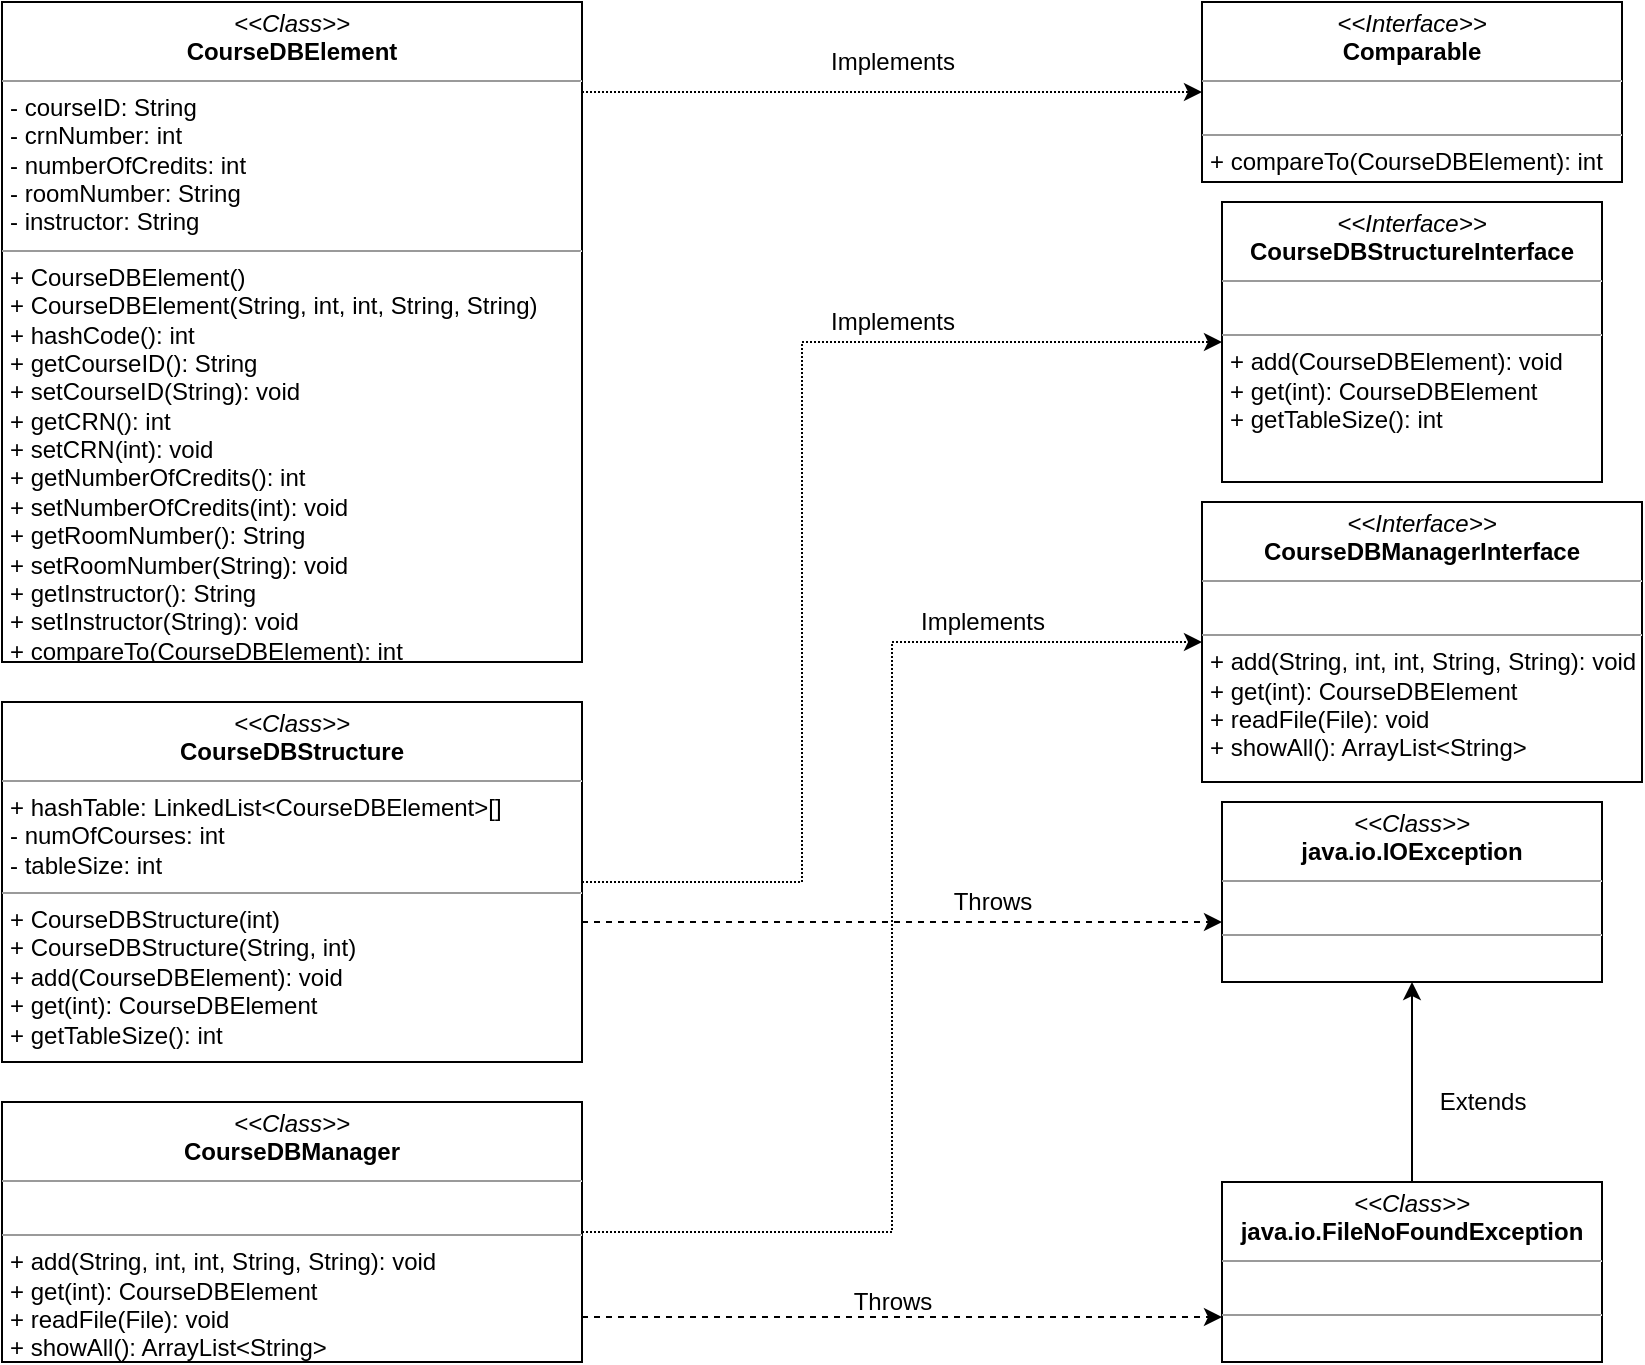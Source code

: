 <mxfile version="13.7.9" type="device"><diagram id="YK963vBf1r-lSmqeVxbc" name="Page-1"><mxGraphModel dx="1106" dy="852" grid="1" gridSize="10" guides="1" tooltips="1" connect="1" arrows="1" fold="1" page="1" pageScale="1" pageWidth="850" pageHeight="1100" math="0" shadow="0"><root><mxCell id="0"/><mxCell id="1" parent="0"/><mxCell id="lpnWQ9mm0Qk_xsDN7kwK-1" value="&lt;p style=&quot;margin: 0px ; margin-top: 4px ; text-align: center&quot;&gt;&lt;i&gt;&amp;lt;&amp;lt;Interface&amp;gt;&amp;gt;&lt;/i&gt;&lt;br&gt;&lt;b&gt;Comparable&lt;/b&gt;&lt;/p&gt;&lt;hr size=&quot;1&quot;&gt;&lt;p style=&quot;margin: 0px ; margin-left: 4px&quot;&gt;&lt;br&gt;&lt;/p&gt;&lt;hr size=&quot;1&quot;&gt;&lt;p style=&quot;margin: 0px ; margin-left: 4px&quot;&gt;+ compareTo(CourseDBElement): int&lt;/p&gt;" style="verticalAlign=top;align=left;overflow=fill;fontSize=12;fontFamily=Helvetica;html=1;" vertex="1" parent="1"><mxGeometry x="620" y="10" width="210" height="90" as="geometry"/></mxCell><mxCell id="lpnWQ9mm0Qk_xsDN7kwK-11" style="edgeStyle=orthogonalEdgeStyle;rounded=0;orthogonalLoop=1;jettySize=auto;html=1;entryX=0;entryY=0.5;entryDx=0;entryDy=0;dashed=1;dashPattern=1 1;" edge="1" parent="1" source="lpnWQ9mm0Qk_xsDN7kwK-2" target="lpnWQ9mm0Qk_xsDN7kwK-1"><mxGeometry relative="1" as="geometry"><Array as="points"><mxPoint x="390" y="55"/><mxPoint x="390" y="55"/></Array></mxGeometry></mxCell><mxCell id="lpnWQ9mm0Qk_xsDN7kwK-2" value="&lt;p style=&quot;margin: 0px ; margin-top: 4px ; text-align: center&quot;&gt;&lt;i&gt;&amp;lt;&amp;lt;Class&amp;gt;&amp;gt;&lt;/i&gt;&lt;br&gt;&lt;b&gt;CourseDBElement&lt;/b&gt;&lt;/p&gt;&lt;hr size=&quot;1&quot;&gt;&lt;p style=&quot;margin: 0px ; margin-left: 4px&quot;&gt;- courseID: String&lt;/p&gt;&lt;p style=&quot;margin: 0px ; margin-left: 4px&quot;&gt;- crnNumber: int&lt;/p&gt;&lt;p style=&quot;margin: 0px ; margin-left: 4px&quot;&gt;- numberOfCredits: int&lt;/p&gt;&lt;p style=&quot;margin: 0px ; margin-left: 4px&quot;&gt;- roomNumber: String&lt;/p&gt;&lt;p style=&quot;margin: 0px ; margin-left: 4px&quot;&gt;- instructor: String&lt;/p&gt;&lt;hr size=&quot;1&quot;&gt;&lt;p style=&quot;margin: 0px ; margin-left: 4px&quot;&gt;+ CourseDBElement()&amp;nbsp;&lt;/p&gt;&lt;p style=&quot;margin: 0px ; margin-left: 4px&quot;&gt;+ CourseDBElement(String, int, int, String, String)&lt;/p&gt;&lt;p style=&quot;margin: 0px ; margin-left: 4px&quot;&gt;+ hashCode(): int&lt;/p&gt;&lt;p style=&quot;margin: 0px ; margin-left: 4px&quot;&gt;+ getCourseID(): String&lt;/p&gt;&lt;p style=&quot;margin: 0px ; margin-left: 4px&quot;&gt;+ setCourseID(String): void&lt;/p&gt;&lt;p style=&quot;margin: 0px ; margin-left: 4px&quot;&gt;+ getCRN(): int&lt;/p&gt;&lt;p style=&quot;margin: 0px ; margin-left: 4px&quot;&gt;+ setCRN(int): void&lt;/p&gt;&lt;p style=&quot;margin: 0px ; margin-left: 4px&quot;&gt;+ getNumberOfCredits(): int&lt;/p&gt;&lt;p style=&quot;margin: 0px ; margin-left: 4px&quot;&gt;+ setNumberOfCredits(int): void&lt;/p&gt;&lt;p style=&quot;margin: 0px ; margin-left: 4px&quot;&gt;+ getRoomNumber(): String&lt;/p&gt;&lt;p style=&quot;margin: 0px ; margin-left: 4px&quot;&gt;+ setRoomNumber(String): void&lt;/p&gt;&lt;p style=&quot;margin: 0px ; margin-left: 4px&quot;&gt;+ getInstructor(): String&lt;/p&gt;&lt;p style=&quot;margin: 0px ; margin-left: 4px&quot;&gt;+ setInstructor(String): void&lt;/p&gt;&lt;p style=&quot;margin: 0px ; margin-left: 4px&quot;&gt;+ compareTo(CourseDBElement): int&lt;/p&gt;" style="verticalAlign=top;align=left;overflow=fill;fontSize=12;fontFamily=Helvetica;html=1;" vertex="1" parent="1"><mxGeometry x="20" y="10" width="290" height="330" as="geometry"/></mxCell><mxCell id="lpnWQ9mm0Qk_xsDN7kwK-13" style="edgeStyle=orthogonalEdgeStyle;rounded=0;orthogonalLoop=1;jettySize=auto;html=1;entryX=0;entryY=0.5;entryDx=0;entryDy=0;dashed=1;dashPattern=1 1;" edge="1" parent="1" source="lpnWQ9mm0Qk_xsDN7kwK-3" target="lpnWQ9mm0Qk_xsDN7kwK-7"><mxGeometry relative="1" as="geometry"><Array as="points"><mxPoint x="420" y="450"/><mxPoint x="420" y="180"/></Array></mxGeometry></mxCell><mxCell id="lpnWQ9mm0Qk_xsDN7kwK-24" style="edgeStyle=orthogonalEdgeStyle;rounded=0;orthogonalLoop=1;jettySize=auto;html=1;entryX=0;entryY=0.667;entryDx=0;entryDy=0;entryPerimeter=0;dashed=1;" edge="1" parent="1" source="lpnWQ9mm0Qk_xsDN7kwK-3" target="lpnWQ9mm0Qk_xsDN7kwK-6"><mxGeometry relative="1" as="geometry"><Array as="points"><mxPoint x="460" y="470"/><mxPoint x="460" y="470"/></Array></mxGeometry></mxCell><mxCell id="lpnWQ9mm0Qk_xsDN7kwK-3" value="&lt;p style=&quot;margin: 0px ; margin-top: 4px ; text-align: center&quot;&gt;&lt;i&gt;&amp;lt;&amp;lt;Class&amp;gt;&amp;gt;&lt;/i&gt;&lt;br&gt;&lt;b&gt;CourseDBStructure&lt;/b&gt;&lt;/p&gt;&lt;hr size=&quot;1&quot;&gt;&lt;p style=&quot;margin: 0px ; margin-left: 4px&quot;&gt;+ hashTable: LinkedList&amp;lt;CourseDBElement&amp;gt;[]&lt;br&gt;&lt;/p&gt;&lt;p style=&quot;margin: 0px ; margin-left: 4px&quot;&gt;- numOfCourses: int&lt;/p&gt;&lt;p style=&quot;margin: 0px ; margin-left: 4px&quot;&gt;- tableSize: int&lt;/p&gt;&lt;hr size=&quot;1&quot;&gt;&lt;p style=&quot;margin: 0px ; margin-left: 4px&quot;&gt;+ CourseDBStructure(int)&lt;/p&gt;&lt;p style=&quot;margin: 0px ; margin-left: 4px&quot;&gt;+ CourseDBStructure(String, int)&lt;/p&gt;&lt;p style=&quot;margin: 0px ; margin-left: 4px&quot;&gt;+ add(CourseDBElement): void&lt;/p&gt;&lt;p style=&quot;margin: 0px ; margin-left: 4px&quot;&gt;+ get(int): CourseDBElement&lt;/p&gt;&lt;p style=&quot;margin: 0px ; margin-left: 4px&quot;&gt;+ getTableSize(): int&lt;/p&gt;" style="verticalAlign=top;align=left;overflow=fill;fontSize=12;fontFamily=Helvetica;html=1;" vertex="1" parent="1"><mxGeometry x="20" y="360" width="290" height="180" as="geometry"/></mxCell><mxCell id="lpnWQ9mm0Qk_xsDN7kwK-17" style="edgeStyle=orthogonalEdgeStyle;rounded=0;orthogonalLoop=1;jettySize=auto;html=1;entryX=0;entryY=0.5;entryDx=0;entryDy=0;dashed=1;dashPattern=1 1;" edge="1" parent="1" source="lpnWQ9mm0Qk_xsDN7kwK-4" target="lpnWQ9mm0Qk_xsDN7kwK-8"><mxGeometry relative="1" as="geometry"/></mxCell><mxCell id="lpnWQ9mm0Qk_xsDN7kwK-23" style="edgeStyle=orthogonalEdgeStyle;rounded=0;orthogonalLoop=1;jettySize=auto;html=1;entryX=0;entryY=0.75;entryDx=0;entryDy=0;dashed=1;" edge="1" parent="1" source="lpnWQ9mm0Qk_xsDN7kwK-4" target="lpnWQ9mm0Qk_xsDN7kwK-5"><mxGeometry relative="1" as="geometry"><Array as="points"><mxPoint x="470" y="668"/></Array></mxGeometry></mxCell><mxCell id="lpnWQ9mm0Qk_xsDN7kwK-4" value="&lt;p style=&quot;margin: 0px ; margin-top: 4px ; text-align: center&quot;&gt;&lt;i&gt;&amp;lt;&amp;lt;Class&amp;gt;&amp;gt;&lt;/i&gt;&lt;br&gt;&lt;b&gt;CourseDBManager&lt;/b&gt;&lt;/p&gt;&lt;hr size=&quot;1&quot;&gt;&lt;p style=&quot;margin: 0px ; margin-left: 4px&quot;&gt;&lt;br&gt;&lt;/p&gt;&lt;hr size=&quot;1&quot;&gt;&lt;p style=&quot;margin: 0px ; margin-left: 4px&quot;&gt;+ add(String, int, int, String, String): void&lt;br&gt;&lt;/p&gt;&lt;p style=&quot;margin: 0px ; margin-left: 4px&quot;&gt;+ get(int): CourseDBElement&lt;/p&gt;&lt;p style=&quot;margin: 0px ; margin-left: 4px&quot;&gt;+ readFile(File): void&lt;/p&gt;&lt;p style=&quot;margin: 0px ; margin-left: 4px&quot;&gt;+ showAll(): ArrayList&amp;lt;String&amp;gt;&lt;/p&gt;" style="verticalAlign=top;align=left;overflow=fill;fontSize=12;fontFamily=Helvetica;html=1;" vertex="1" parent="1"><mxGeometry x="20" y="560" width="290" height="130" as="geometry"/></mxCell><mxCell id="lpnWQ9mm0Qk_xsDN7kwK-9" style="edgeStyle=orthogonalEdgeStyle;rounded=0;orthogonalLoop=1;jettySize=auto;html=1;entryX=0.5;entryY=1;entryDx=0;entryDy=0;" edge="1" parent="1" source="lpnWQ9mm0Qk_xsDN7kwK-5" target="lpnWQ9mm0Qk_xsDN7kwK-6"><mxGeometry relative="1" as="geometry"/></mxCell><mxCell id="lpnWQ9mm0Qk_xsDN7kwK-5" value="&lt;p style=&quot;margin: 0px ; margin-top: 4px ; text-align: center&quot;&gt;&lt;i&gt;&amp;lt;&amp;lt;Class&amp;gt;&amp;gt;&lt;/i&gt;&lt;br&gt;&lt;b&gt;java.io.FileNoFoundException&lt;/b&gt;&lt;/p&gt;&lt;hr size=&quot;1&quot;&gt;&lt;p style=&quot;margin: 0px ; margin-left: 4px&quot;&gt;&lt;br&gt;&lt;/p&gt;&lt;hr size=&quot;1&quot;&gt;&lt;p style=&quot;margin: 0px ; margin-left: 4px&quot;&gt;&lt;br&gt;&lt;/p&gt;" style="verticalAlign=top;align=left;overflow=fill;fontSize=12;fontFamily=Helvetica;html=1;" vertex="1" parent="1"><mxGeometry x="630" y="600" width="190" height="90" as="geometry"/></mxCell><mxCell id="lpnWQ9mm0Qk_xsDN7kwK-6" value="&lt;p style=&quot;margin: 0px ; margin-top: 4px ; text-align: center&quot;&gt;&lt;i&gt;&amp;lt;&amp;lt;Class&amp;gt;&amp;gt;&lt;/i&gt;&lt;br&gt;&lt;b&gt;java.io.IOException&lt;/b&gt;&lt;/p&gt;&lt;hr size=&quot;1&quot;&gt;&lt;p style=&quot;margin: 0px ; margin-left: 4px&quot;&gt;&lt;br&gt;&lt;/p&gt;&lt;hr size=&quot;1&quot;&gt;&lt;p style=&quot;margin: 0px ; margin-left: 4px&quot;&gt;&lt;br&gt;&lt;/p&gt;" style="verticalAlign=top;align=left;overflow=fill;fontSize=12;fontFamily=Helvetica;html=1;" vertex="1" parent="1"><mxGeometry x="630" y="410" width="190" height="90" as="geometry"/></mxCell><mxCell id="lpnWQ9mm0Qk_xsDN7kwK-7" value="&lt;p style=&quot;margin: 0px ; margin-top: 4px ; text-align: center&quot;&gt;&lt;i&gt;&amp;lt;&amp;lt;Interface&amp;gt;&amp;gt;&lt;/i&gt;&lt;br&gt;&lt;b&gt;CourseDBStructureInterface&lt;/b&gt;&lt;/p&gt;&lt;hr size=&quot;1&quot;&gt;&lt;p style=&quot;margin: 0px ; margin-left: 4px&quot;&gt;&lt;br&gt;&lt;/p&gt;&lt;hr size=&quot;1&quot;&gt;&lt;p style=&quot;margin: 0px 0px 0px 4px&quot;&gt;+ add(CourseDBElement): void&lt;/p&gt;&lt;p style=&quot;margin: 0px 0px 0px 4px&quot;&gt;+ get(int): CourseDBElement&lt;/p&gt;&lt;p style=&quot;margin: 0px 0px 0px 4px&quot;&gt;+ getTableSize(): int&lt;/p&gt;" style="verticalAlign=top;align=left;overflow=fill;fontSize=12;fontFamily=Helvetica;html=1;" vertex="1" parent="1"><mxGeometry x="630" y="110" width="190" height="140" as="geometry"/></mxCell><mxCell id="lpnWQ9mm0Qk_xsDN7kwK-8" value="&lt;p style=&quot;margin: 0px ; margin-top: 4px ; text-align: center&quot;&gt;&lt;i&gt;&amp;lt;&amp;lt;Interface&amp;gt;&amp;gt;&lt;/i&gt;&lt;br&gt;&lt;b&gt;CourseDBManagerInterface&lt;/b&gt;&lt;/p&gt;&lt;hr size=&quot;1&quot;&gt;&lt;p style=&quot;margin: 0px ; margin-left: 4px&quot;&gt;&lt;br&gt;&lt;/p&gt;&lt;hr size=&quot;1&quot;&gt;&lt;p style=&quot;margin: 0px 0px 0px 4px&quot;&gt;+ add(String, int, int, String, String): void&lt;br&gt;&lt;/p&gt;&lt;p style=&quot;margin: 0px 0px 0px 4px&quot;&gt;+ get(int): CourseDBElement&lt;/p&gt;&lt;p style=&quot;margin: 0px 0px 0px 4px&quot;&gt;+ readFile(File): void&lt;/p&gt;&lt;p style=&quot;margin: 0px 0px 0px 4px&quot;&gt;+ showAll(): ArrayList&amp;lt;String&amp;gt;&lt;/p&gt;" style="verticalAlign=top;align=left;overflow=fill;fontSize=12;fontFamily=Helvetica;html=1;" vertex="1" parent="1"><mxGeometry x="620" y="260" width="220" height="140" as="geometry"/></mxCell><mxCell id="lpnWQ9mm0Qk_xsDN7kwK-10" value="Extends" style="text;html=1;align=center;verticalAlign=middle;resizable=0;points=[];autosize=1;" vertex="1" parent="1"><mxGeometry x="730" y="550" width="60" height="20" as="geometry"/></mxCell><mxCell id="lpnWQ9mm0Qk_xsDN7kwK-12" value="Implements" style="text;html=1;align=center;verticalAlign=middle;resizable=0;points=[];autosize=1;" vertex="1" parent="1"><mxGeometry x="425" y="30" width="80" height="20" as="geometry"/></mxCell><mxCell id="lpnWQ9mm0Qk_xsDN7kwK-15" value="Implements" style="text;html=1;align=center;verticalAlign=middle;resizable=0;points=[];autosize=1;" vertex="1" parent="1"><mxGeometry x="425" y="160" width="80" height="20" as="geometry"/></mxCell><mxCell id="lpnWQ9mm0Qk_xsDN7kwK-16" value="Implements" style="text;html=1;align=center;verticalAlign=middle;resizable=0;points=[];autosize=1;" vertex="1" parent="1"><mxGeometry x="470" y="310" width="80" height="20" as="geometry"/></mxCell><mxCell id="lpnWQ9mm0Qk_xsDN7kwK-20" value="Throws" style="text;html=1;align=center;verticalAlign=middle;resizable=0;points=[];autosize=1;" vertex="1" parent="1"><mxGeometry x="440" y="650" width="50" height="20" as="geometry"/></mxCell><mxCell id="lpnWQ9mm0Qk_xsDN7kwK-22" value="Throws" style="text;html=1;align=center;verticalAlign=middle;resizable=0;points=[];autosize=1;" vertex="1" parent="1"><mxGeometry x="490" y="450" width="50" height="20" as="geometry"/></mxCell></root></mxGraphModel></diagram></mxfile>